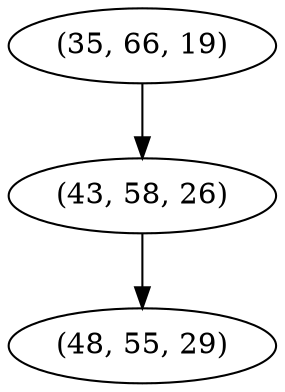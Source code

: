 digraph tree {
    "(35, 66, 19)";
    "(43, 58, 26)";
    "(48, 55, 29)";
    "(35, 66, 19)" -> "(43, 58, 26)";
    "(43, 58, 26)" -> "(48, 55, 29)";
}
